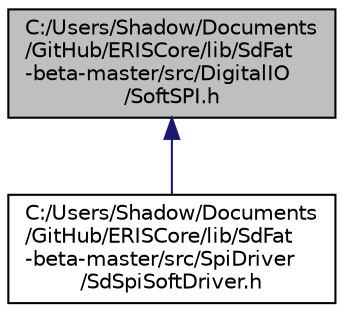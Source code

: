 digraph "C:/Users/Shadow/Documents/GitHub/ERISCore/lib/SdFat-beta-master/src/DigitalIO/SoftSPI.h"
{
 // LATEX_PDF_SIZE
  edge [fontname="Helvetica",fontsize="10",labelfontname="Helvetica",labelfontsize="10"];
  node [fontname="Helvetica",fontsize="10",shape=record];
  Node1 [label="C:/Users/Shadow/Documents\l/GitHub/ERISCore/lib/SdFat\l-beta-master/src/DigitalIO\l/SoftSPI.h",height=0.2,width=0.4,color="black", fillcolor="grey75", style="filled", fontcolor="black",tooltip="Software SPI."];
  Node1 -> Node2 [dir="back",color="midnightblue",fontsize="10",style="solid",fontname="Helvetica"];
  Node2 [label="C:/Users/Shadow/Documents\l/GitHub/ERISCore/lib/SdFat\l-beta-master/src/SpiDriver\l/SdSpiSoftDriver.h",height=0.2,width=0.4,color="black", fillcolor="white", style="filled",URL="$_sd_spi_soft_driver_8h.html",tooltip="Class for software SPI."];
}
